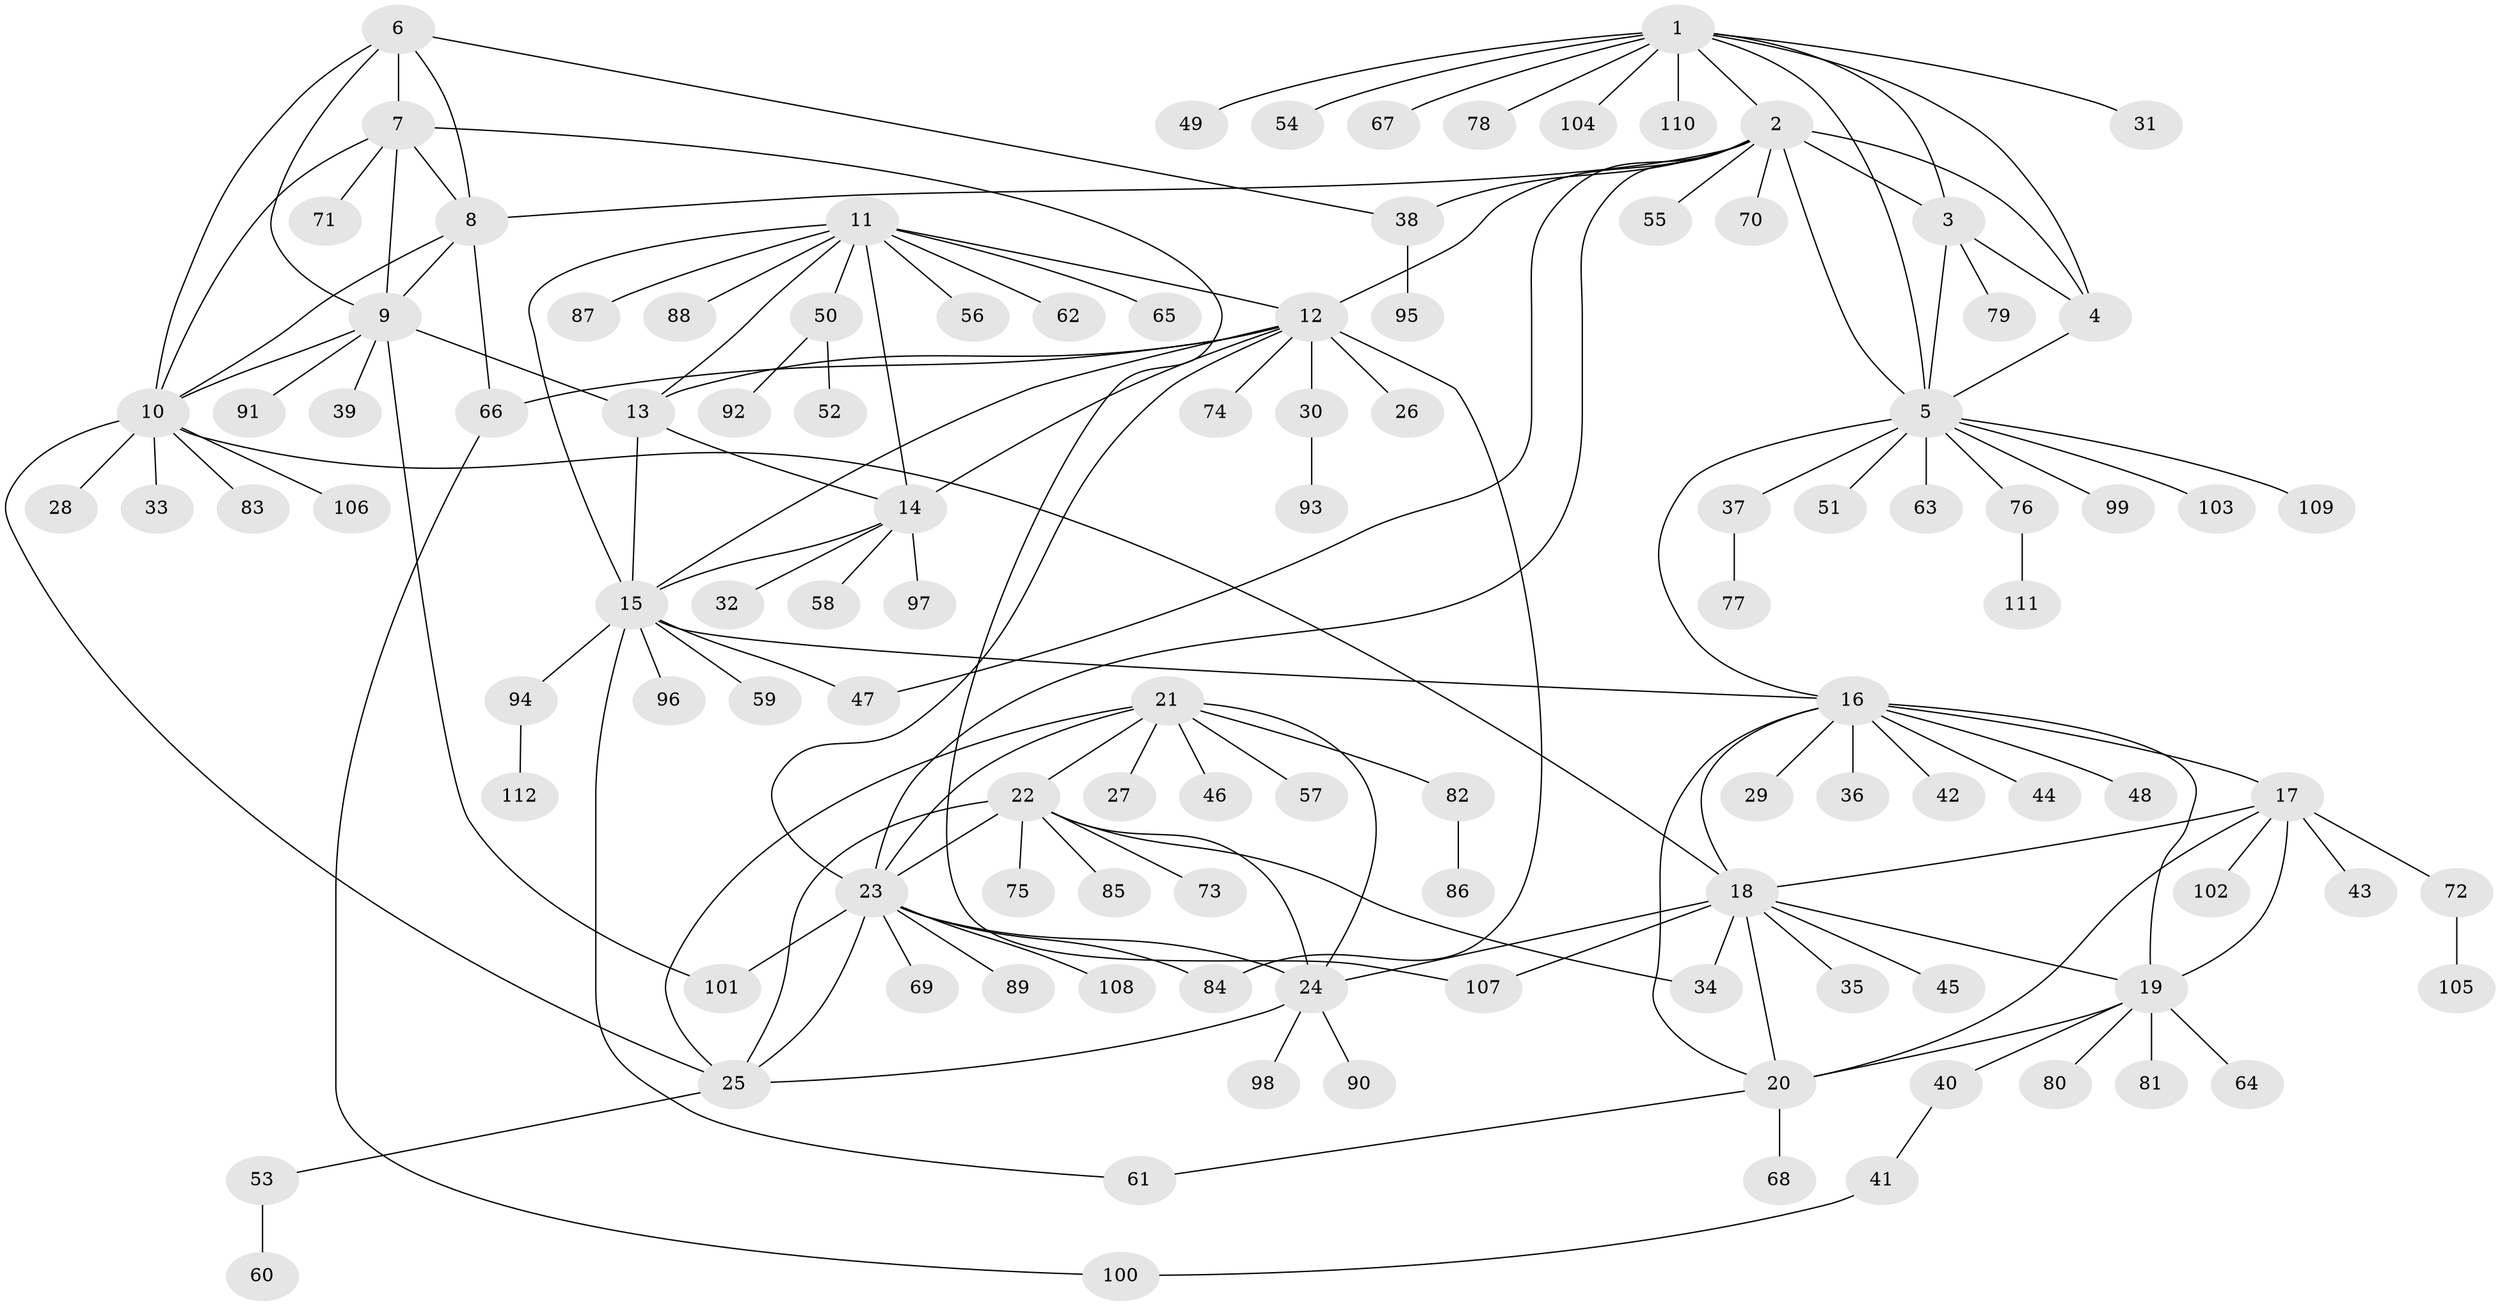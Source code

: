 // coarse degree distribution, {9: 0.011235955056179775, 10: 0.033707865168539325, 3: 0.011235955056179775, 5: 0.02247191011235955, 7: 0.011235955056179775, 6: 0.0449438202247191, 8: 0.033707865168539325, 11: 0.011235955056179775, 4: 0.011235955056179775, 12: 0.02247191011235955, 14: 0.011235955056179775, 1: 0.6292134831460674, 2: 0.14606741573033707}
// Generated by graph-tools (version 1.1) at 2025/24/03/03/25 07:24:14]
// undirected, 112 vertices, 156 edges
graph export_dot {
graph [start="1"]
  node [color=gray90,style=filled];
  1;
  2;
  3;
  4;
  5;
  6;
  7;
  8;
  9;
  10;
  11;
  12;
  13;
  14;
  15;
  16;
  17;
  18;
  19;
  20;
  21;
  22;
  23;
  24;
  25;
  26;
  27;
  28;
  29;
  30;
  31;
  32;
  33;
  34;
  35;
  36;
  37;
  38;
  39;
  40;
  41;
  42;
  43;
  44;
  45;
  46;
  47;
  48;
  49;
  50;
  51;
  52;
  53;
  54;
  55;
  56;
  57;
  58;
  59;
  60;
  61;
  62;
  63;
  64;
  65;
  66;
  67;
  68;
  69;
  70;
  71;
  72;
  73;
  74;
  75;
  76;
  77;
  78;
  79;
  80;
  81;
  82;
  83;
  84;
  85;
  86;
  87;
  88;
  89;
  90;
  91;
  92;
  93;
  94;
  95;
  96;
  97;
  98;
  99;
  100;
  101;
  102;
  103;
  104;
  105;
  106;
  107;
  108;
  109;
  110;
  111;
  112;
  1 -- 2;
  1 -- 3;
  1 -- 4;
  1 -- 5;
  1 -- 31;
  1 -- 49;
  1 -- 54;
  1 -- 67;
  1 -- 78;
  1 -- 104;
  1 -- 110;
  2 -- 3;
  2 -- 4;
  2 -- 5;
  2 -- 8;
  2 -- 12;
  2 -- 23;
  2 -- 38;
  2 -- 47;
  2 -- 55;
  2 -- 70;
  3 -- 4;
  3 -- 5;
  3 -- 79;
  4 -- 5;
  5 -- 16;
  5 -- 37;
  5 -- 51;
  5 -- 63;
  5 -- 76;
  5 -- 99;
  5 -- 103;
  5 -- 109;
  6 -- 7;
  6 -- 8;
  6 -- 9;
  6 -- 10;
  6 -- 38;
  7 -- 8;
  7 -- 9;
  7 -- 10;
  7 -- 71;
  7 -- 107;
  8 -- 9;
  8 -- 10;
  8 -- 66;
  9 -- 10;
  9 -- 13;
  9 -- 39;
  9 -- 91;
  9 -- 101;
  10 -- 18;
  10 -- 25;
  10 -- 28;
  10 -- 33;
  10 -- 83;
  10 -- 106;
  11 -- 12;
  11 -- 13;
  11 -- 14;
  11 -- 15;
  11 -- 50;
  11 -- 56;
  11 -- 62;
  11 -- 65;
  11 -- 87;
  11 -- 88;
  12 -- 13;
  12 -- 14;
  12 -- 15;
  12 -- 23;
  12 -- 26;
  12 -- 30;
  12 -- 66;
  12 -- 74;
  12 -- 84;
  13 -- 14;
  13 -- 15;
  14 -- 15;
  14 -- 32;
  14 -- 58;
  14 -- 97;
  15 -- 16;
  15 -- 47;
  15 -- 59;
  15 -- 61;
  15 -- 94;
  15 -- 96;
  16 -- 17;
  16 -- 18;
  16 -- 19;
  16 -- 20;
  16 -- 29;
  16 -- 36;
  16 -- 42;
  16 -- 44;
  16 -- 48;
  17 -- 18;
  17 -- 19;
  17 -- 20;
  17 -- 43;
  17 -- 72;
  17 -- 102;
  18 -- 19;
  18 -- 20;
  18 -- 24;
  18 -- 34;
  18 -- 35;
  18 -- 45;
  18 -- 107;
  19 -- 20;
  19 -- 40;
  19 -- 64;
  19 -- 80;
  19 -- 81;
  20 -- 61;
  20 -- 68;
  21 -- 22;
  21 -- 23;
  21 -- 24;
  21 -- 25;
  21 -- 27;
  21 -- 46;
  21 -- 57;
  21 -- 82;
  22 -- 23;
  22 -- 24;
  22 -- 25;
  22 -- 34;
  22 -- 73;
  22 -- 75;
  22 -- 85;
  23 -- 24;
  23 -- 25;
  23 -- 69;
  23 -- 84;
  23 -- 89;
  23 -- 101;
  23 -- 108;
  24 -- 25;
  24 -- 90;
  24 -- 98;
  25 -- 53;
  30 -- 93;
  37 -- 77;
  38 -- 95;
  40 -- 41;
  41 -- 100;
  50 -- 52;
  50 -- 92;
  53 -- 60;
  66 -- 100;
  72 -- 105;
  76 -- 111;
  82 -- 86;
  94 -- 112;
}
